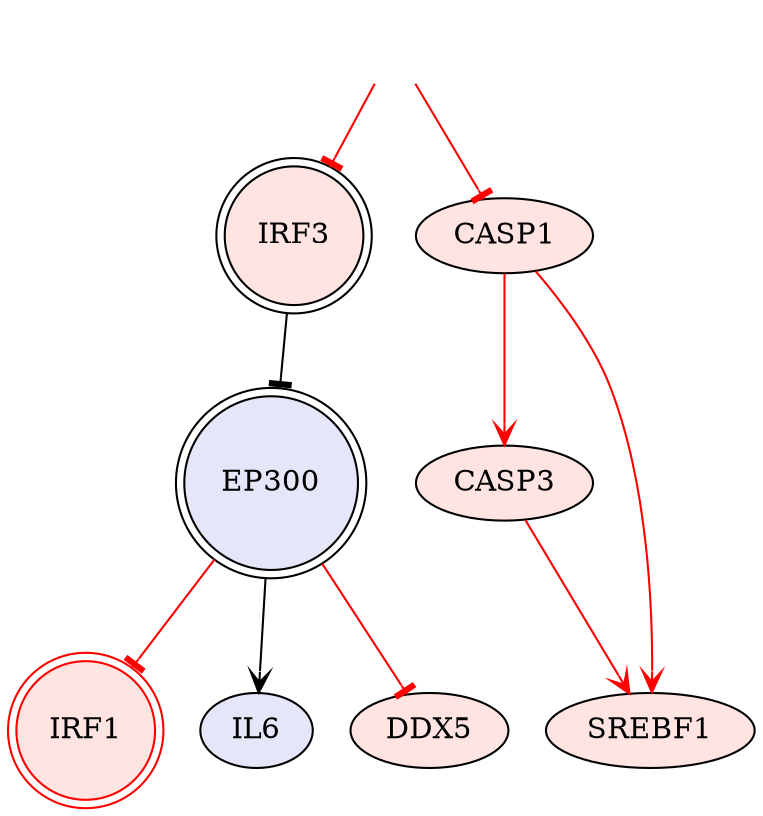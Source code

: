 digraph {
NS1 [label="", image="low-threat.png", shape=none]
EP300 [style=filled,  shape=doublecircle, fillcolor=lavender];
IRF3 [style=filled, shape=doublecircle, fillcolor=mistyrose];
CASP1 [style=filled, fillcolor=mistyrose];
NS1->IRF3 [penwidth=1, color=red, arrowhead="tee"]
NS1->CASP1 [penwidth=1, color=red, arrowhead="tee"];
CASP1->CASP3 [penwidth=1, color=red, arrowhead="vee"]
CASP1->SREBF1 [penwidth=1, color=red, arrowhead="vee"]
IRF3->EP300 [penwidth=1, color=black, arrowhead="tee"]
EP300->IRF1 [penwidth=1, color=red, arrowhead="tee"]
CASP3->SREBF1 [penwidth=1, color=red, arrowhead="vee"]
EP300->IL6 [penwidth=1, color=black, arrowhead="vee"]
EP300->DDX5 [penwidth=1, color=red, arrowhead="tee"]
DDX5 [style=filled, fillcolor=mistyrose];
IL6 [style=filled, fillcolor=lavender];
IRF1 [style=filled, color=red, fillcolor=mistyrose, shape=doublecircle];
CASP3 [style=filled, fillcolor=mistyrose];
SREBF1 [style=filled, fillcolor=mistyrose];

}
